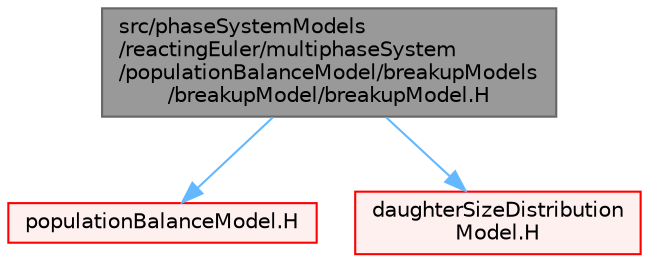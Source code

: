 digraph "src/phaseSystemModels/reactingEuler/multiphaseSystem/populationBalanceModel/breakupModels/breakupModel/breakupModel.H"
{
 // LATEX_PDF_SIZE
  bgcolor="transparent";
  edge [fontname=Helvetica,fontsize=10,labelfontname=Helvetica,labelfontsize=10];
  node [fontname=Helvetica,fontsize=10,shape=box,height=0.2,width=0.4];
  Node1 [id="Node000001",label="src/phaseSystemModels\l/reactingEuler/multiphaseSystem\l/populationBalanceModel/breakupModels\l/breakupModel/breakupModel.H",height=0.2,width=0.4,color="gray40", fillcolor="grey60", style="filled", fontcolor="black",tooltip=" "];
  Node1 -> Node2 [id="edge1_Node000001_Node000002",color="steelblue1",style="solid",tooltip=" "];
  Node2 [id="Node000002",label="populationBalanceModel.H",height=0.2,width=0.4,color="red", fillcolor="#FFF0F0", style="filled",URL="$populationBalanceModel_8H.html",tooltip=" "];
  Node1 -> Node398 [id="edge2_Node000001_Node000398",color="steelblue1",style="solid",tooltip=" "];
  Node398 [id="Node000398",label="daughterSizeDistribution\lModel.H",height=0.2,width=0.4,color="red", fillcolor="#FFF0F0", style="filled",URL="$daughterSizeDistributionModel_8H.html",tooltip=" "];
}
